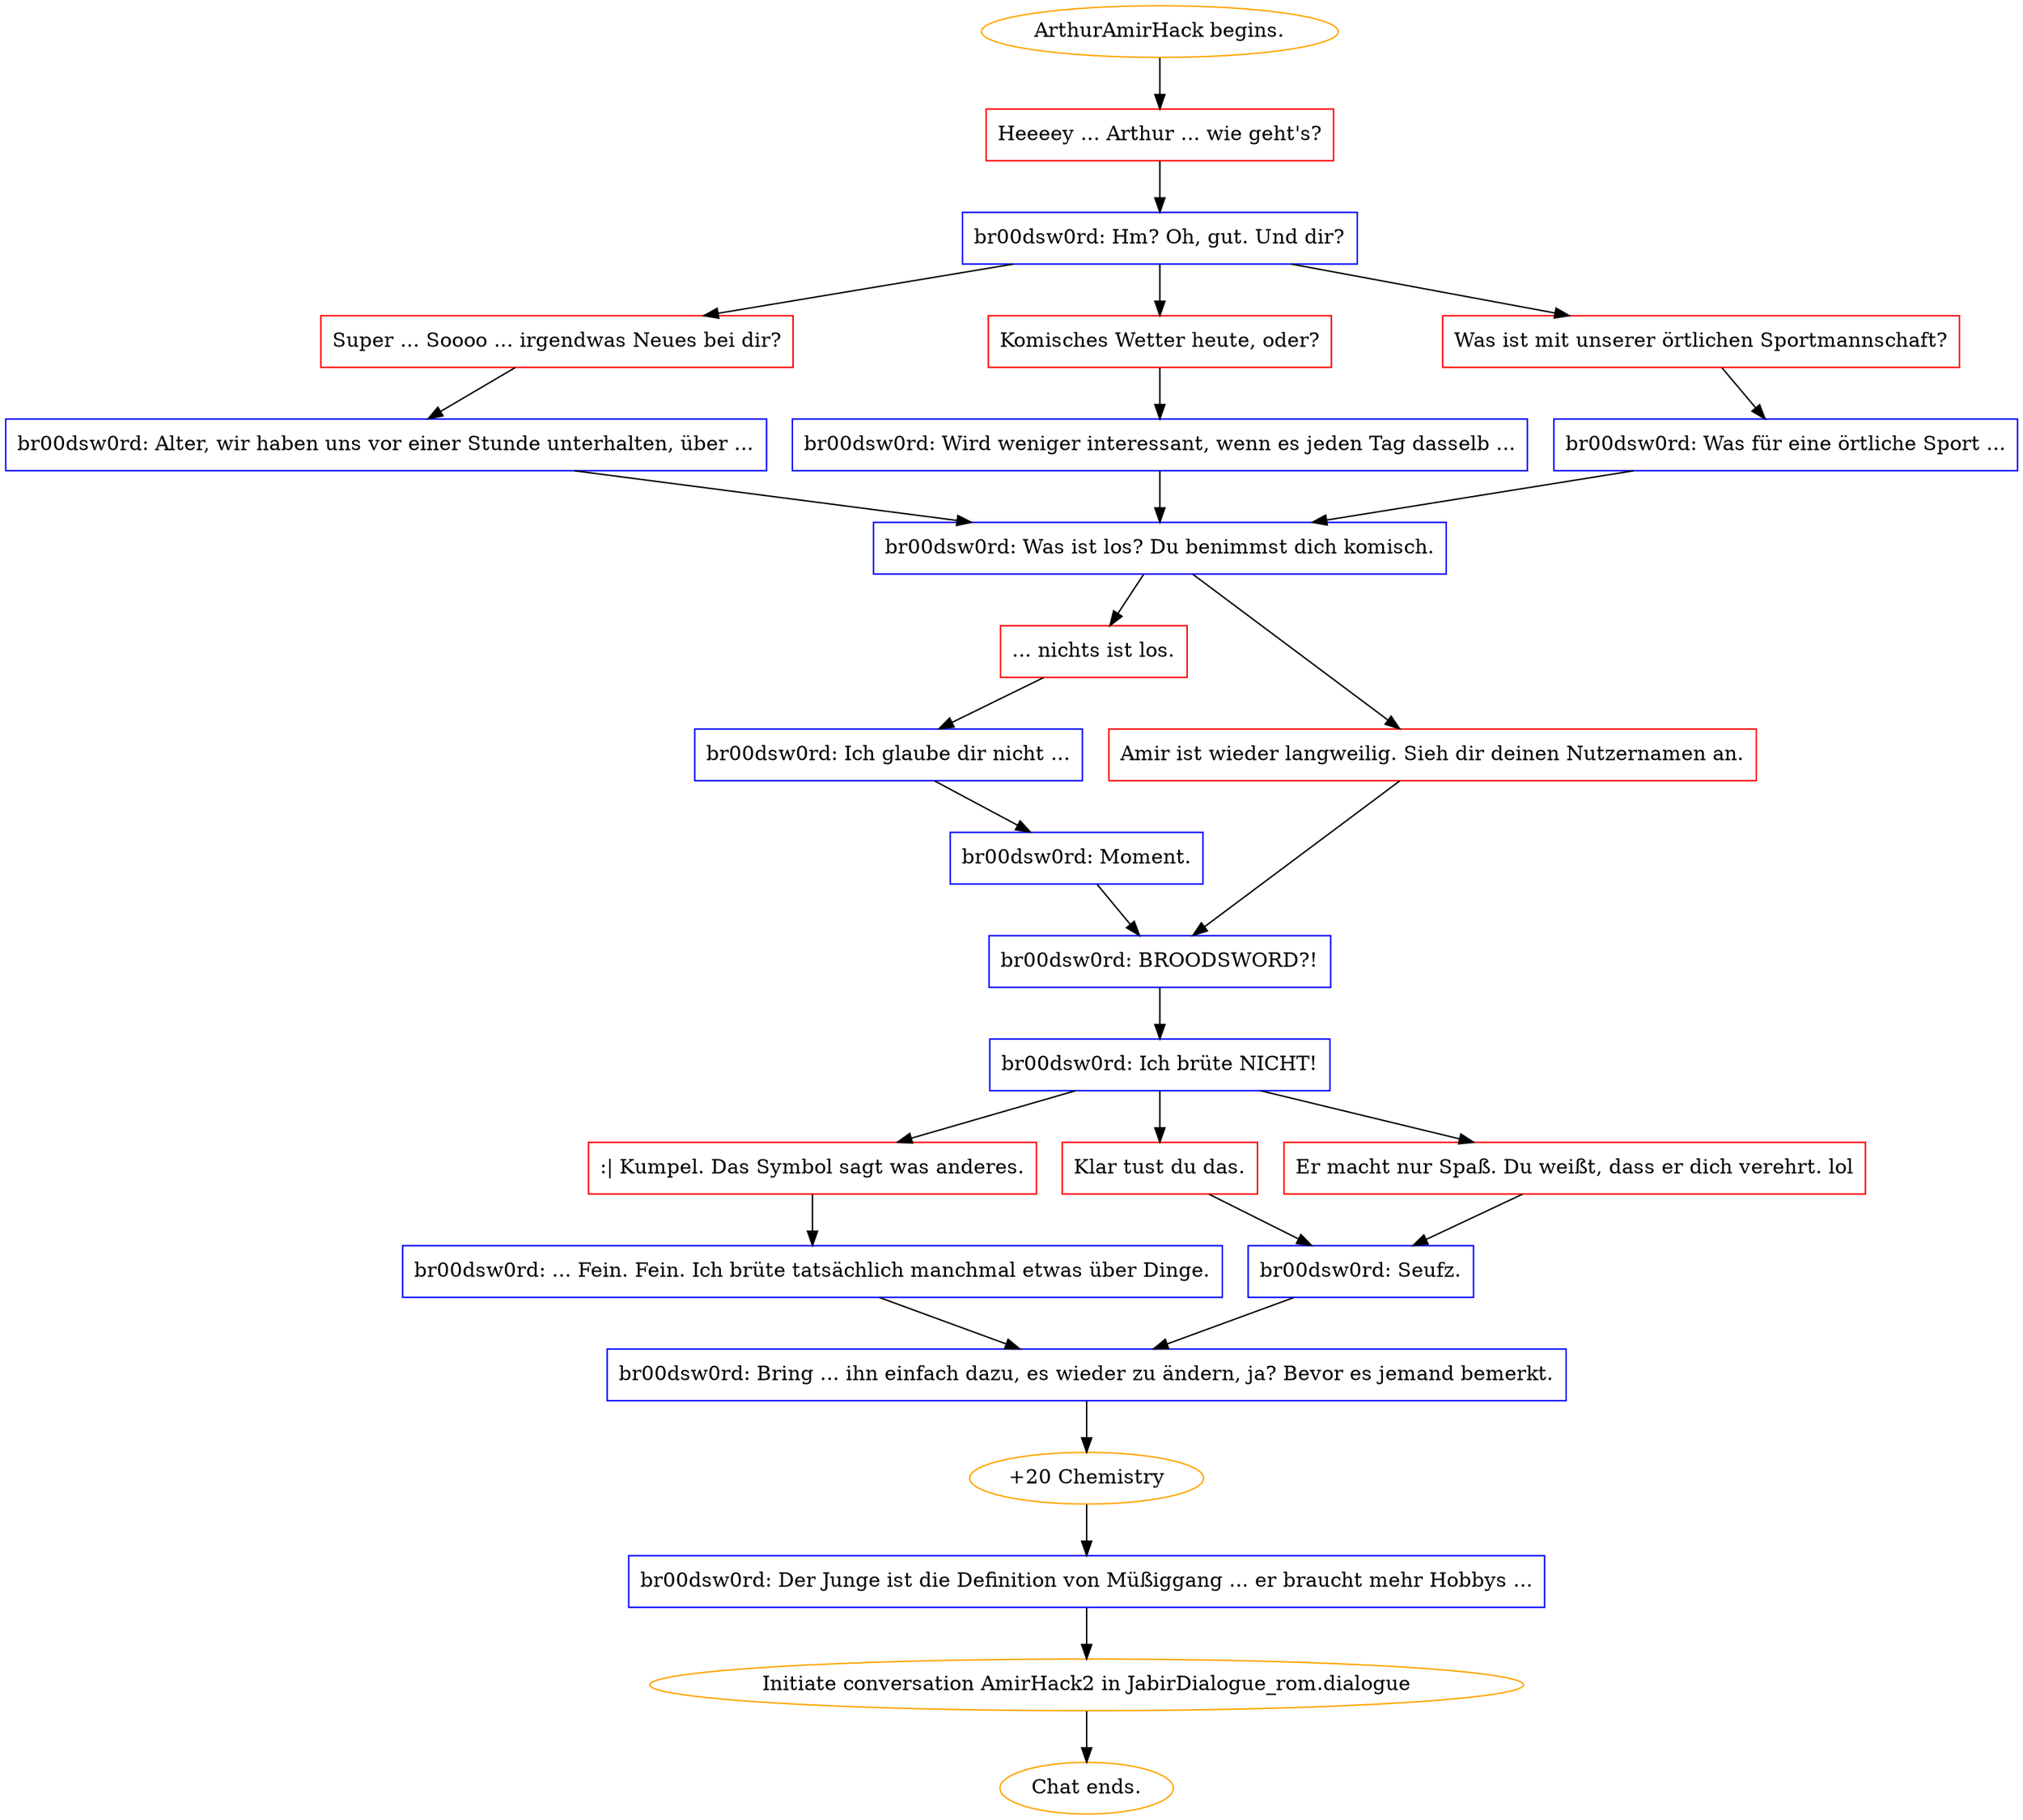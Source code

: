 digraph {
	"ArthurAmirHack begins." [color=orange];
		"ArthurAmirHack begins." -> j2710460360;
	j2710460360 [label="Heeeey ... Arthur ... wie geht's?",shape=box,color=red];
		j2710460360 -> j2055390361;
	j2055390361 [label="br00dsw0rd: Hm? Oh, gut. Und dir?",shape=box,color=blue];
		j2055390361 -> j300502637;
		j2055390361 -> j3064073446;
		j2055390361 -> j1876197759;
	j300502637 [label="Super ... Soooo ... irgendwas Neues bei dir?",shape=box,color=red];
		j300502637 -> j768534795;
	j3064073446 [label="Komisches Wetter heute, oder?",shape=box,color=red];
		j3064073446 -> j856613273;
	j1876197759 [label="Was ist mit unserer örtlichen Sportmannschaft?",shape=box,color=red];
		j1876197759 -> j1919469737;
	j768534795 [label="br00dsw0rd: Alter, wir haben uns vor einer Stunde unterhalten, über ...",shape=box,color=blue];
		j768534795 -> j2958801880;
	j856613273 [label="br00dsw0rd: Wird weniger interessant, wenn es jeden Tag dasselb ...",shape=box,color=blue];
		j856613273 -> j2958801880;
	j1919469737 [label="br00dsw0rd: Was für eine örtliche Sport ...",shape=box,color=blue];
		j1919469737 -> j2958801880;
	j2958801880 [label="br00dsw0rd: Was ist los? Du benimmst dich komisch.",shape=box,color=blue];
		j2958801880 -> j463253008;
		j2958801880 -> j1351793927;
	j463253008 [label="... nichts ist los.",shape=box,color=red];
		j463253008 -> j1613328288;
	j1351793927 [label="Amir ist wieder langweilig. Sieh dir deinen Nutzernamen an.",shape=box,color=red];
		j1351793927 -> j3703327788;
	j1613328288 [label="br00dsw0rd: Ich glaube dir nicht ...",shape=box,color=blue];
		j1613328288 -> j1901027683;
	j3703327788 [label="br00dsw0rd: BROODSWORD?!",shape=box,color=blue];
		j3703327788 -> j770321759;
	j1901027683 [label="br00dsw0rd: Moment.",shape=box,color=blue];
		j1901027683 -> j3703327788;
	j770321759 [label="br00dsw0rd: Ich brüte NICHT!",shape=box,color=blue];
		j770321759 -> j1135080804;
		j770321759 -> j731790054;
		j770321759 -> j4123368123;
	j1135080804 [label=":| Kumpel. Das Symbol sagt was anderes.",shape=box,color=red];
		j1135080804 -> j2268456808;
	j731790054 [label="Klar tust du das.",shape=box,color=red];
		j731790054 -> j4073483638;
	j4123368123 [label="Er macht nur Spaß. Du weißt, dass er dich verehrt. lol",shape=box,color=red];
		j4123368123 -> j4073483638;
	j2268456808 [label="br00dsw0rd: ... Fein. Fein. Ich brüte tatsächlich manchmal etwas über Dinge.",shape=box,color=blue];
		j2268456808 -> j3895899320;
	j4073483638 [label="br00dsw0rd: Seufz.",shape=box,color=blue];
		j4073483638 -> j3895899320;
	j3895899320 [label="br00dsw0rd: Bring ... ihn einfach dazu, es wieder zu ändern, ja? Bevor es jemand bemerkt.",shape=box,color=blue];
		j3895899320 -> j21161577;
	j21161577 [label="+20 Chemistry",color=orange];
		j21161577 -> j1814289422;
	j1814289422 [label="br00dsw0rd: Der Junge ist die Definition von Müßiggang ... er braucht mehr Hobbys ...",shape=box,color=blue];
		j1814289422 -> "Initiate conversation AmirHack2 in JabirDialogue_rom.dialogue";
	"Initiate conversation AmirHack2 in JabirDialogue_rom.dialogue" [label="Initiate conversation AmirHack2 in JabirDialogue_rom.dialogue",color=orange];
		"Initiate conversation AmirHack2 in JabirDialogue_rom.dialogue" -> "Chat ends.";
	"Chat ends." [color=orange];
}